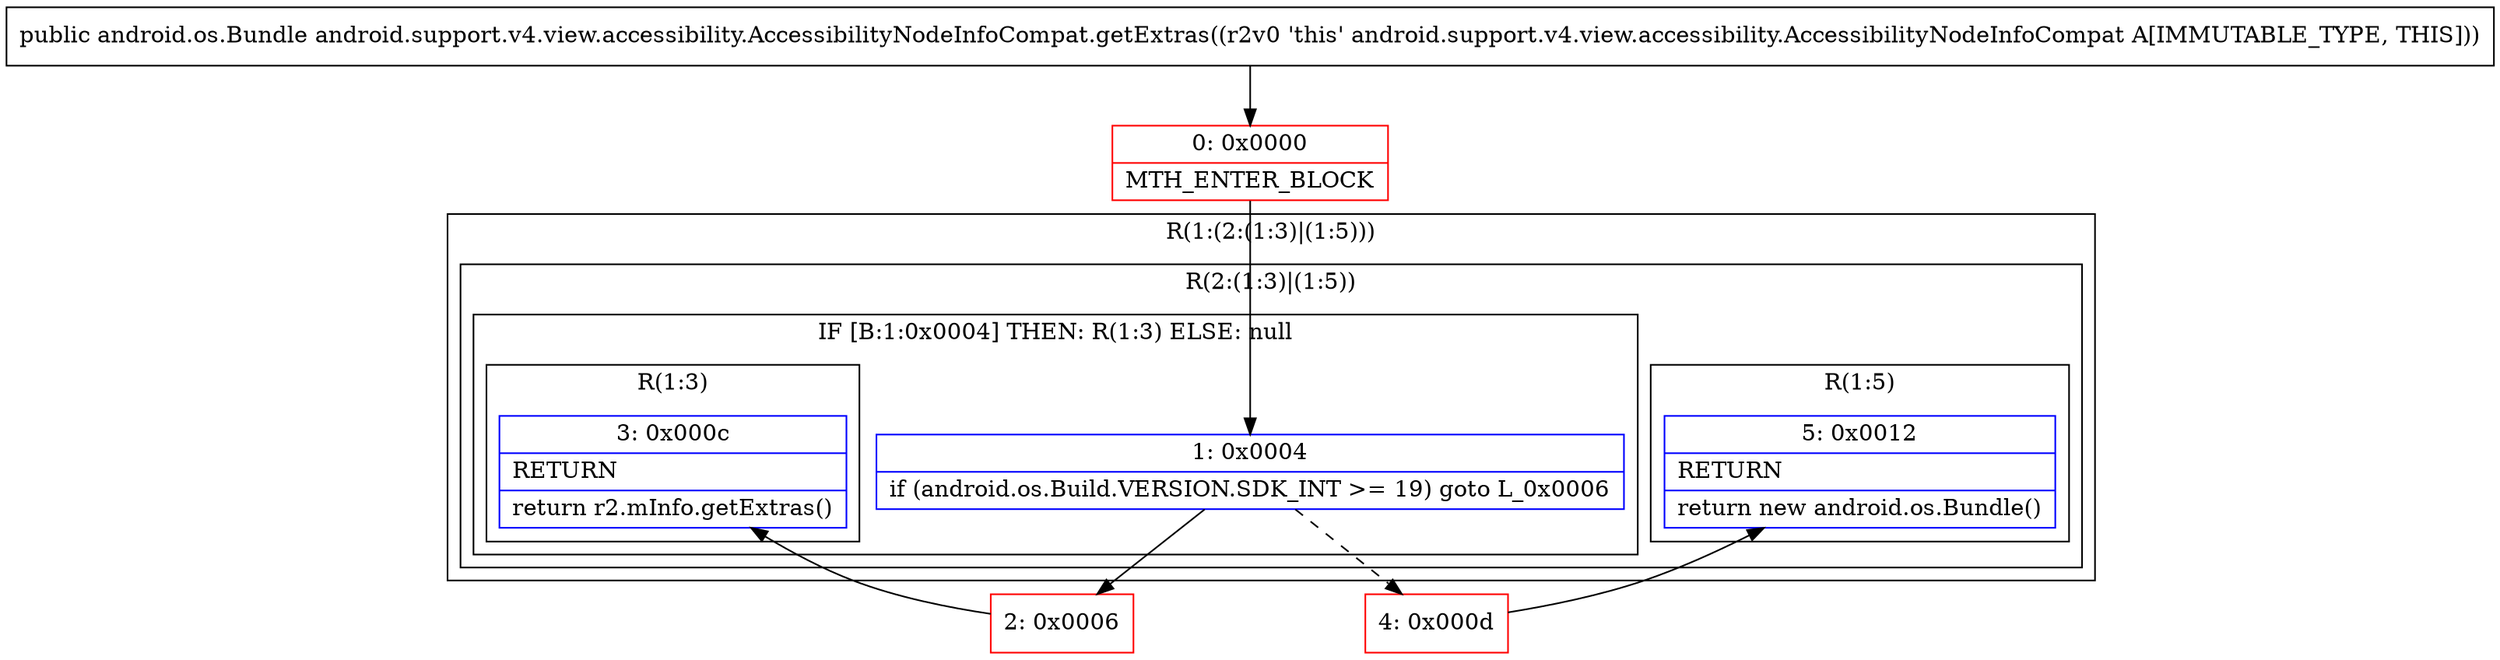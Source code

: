 digraph "CFG forandroid.support.v4.view.accessibility.AccessibilityNodeInfoCompat.getExtras()Landroid\/os\/Bundle;" {
subgraph cluster_Region_1668141106 {
label = "R(1:(2:(1:3)|(1:5)))";
node [shape=record,color=blue];
subgraph cluster_Region_936209666 {
label = "R(2:(1:3)|(1:5))";
node [shape=record,color=blue];
subgraph cluster_IfRegion_1709263997 {
label = "IF [B:1:0x0004] THEN: R(1:3) ELSE: null";
node [shape=record,color=blue];
Node_1 [shape=record,label="{1\:\ 0x0004|if (android.os.Build.VERSION.SDK_INT \>= 19) goto L_0x0006\l}"];
subgraph cluster_Region_91360454 {
label = "R(1:3)";
node [shape=record,color=blue];
Node_3 [shape=record,label="{3\:\ 0x000c|RETURN\l|return r2.mInfo.getExtras()\l}"];
}
}
subgraph cluster_Region_135507994 {
label = "R(1:5)";
node [shape=record,color=blue];
Node_5 [shape=record,label="{5\:\ 0x0012|RETURN\l|return new android.os.Bundle()\l}"];
}
}
}
Node_0 [shape=record,color=red,label="{0\:\ 0x0000|MTH_ENTER_BLOCK\l}"];
Node_2 [shape=record,color=red,label="{2\:\ 0x0006}"];
Node_4 [shape=record,color=red,label="{4\:\ 0x000d}"];
MethodNode[shape=record,label="{public android.os.Bundle android.support.v4.view.accessibility.AccessibilityNodeInfoCompat.getExtras((r2v0 'this' android.support.v4.view.accessibility.AccessibilityNodeInfoCompat A[IMMUTABLE_TYPE, THIS])) }"];
MethodNode -> Node_0;
Node_1 -> Node_2;
Node_1 -> Node_4[style=dashed];
Node_0 -> Node_1;
Node_2 -> Node_3;
Node_4 -> Node_5;
}

